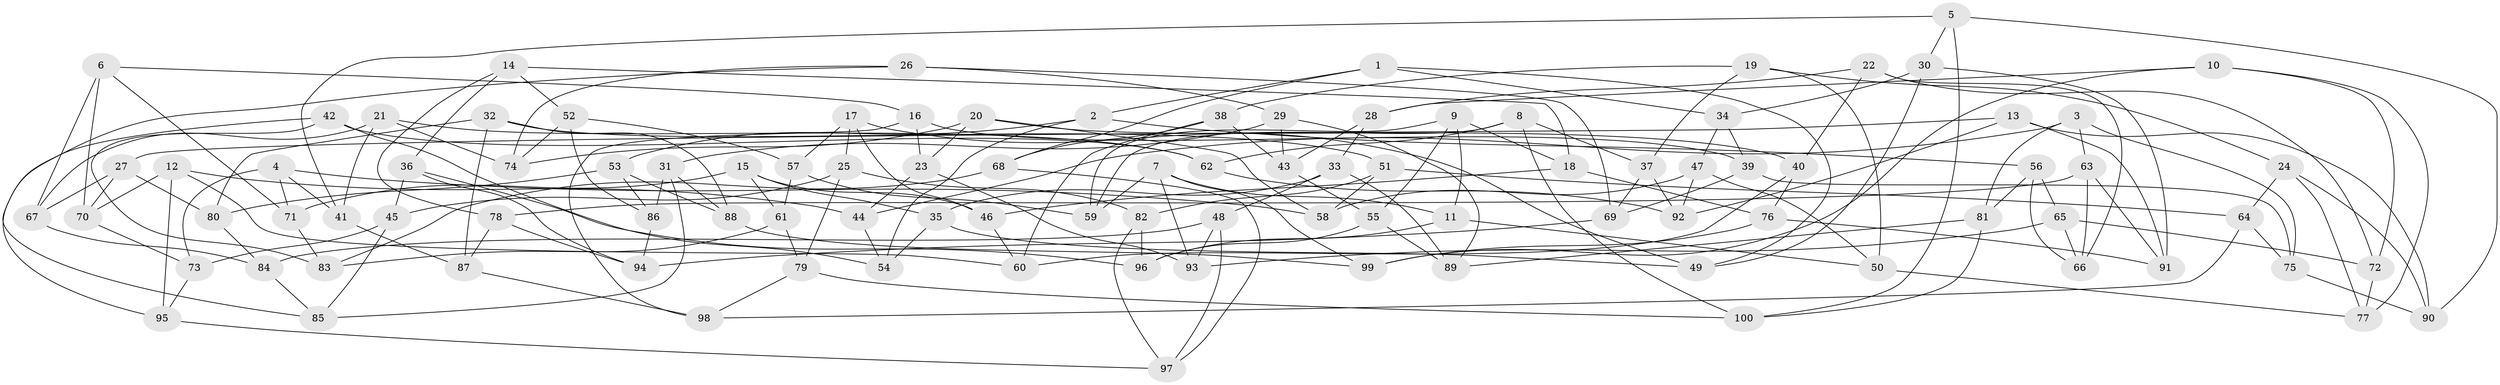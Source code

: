// Generated by graph-tools (version 1.1) at 2025/39/02/21/25 10:39:01]
// undirected, 100 vertices, 200 edges
graph export_dot {
graph [start="1"]
  node [color=gray90,style=filled];
  1;
  2;
  3;
  4;
  5;
  6;
  7;
  8;
  9;
  10;
  11;
  12;
  13;
  14;
  15;
  16;
  17;
  18;
  19;
  20;
  21;
  22;
  23;
  24;
  25;
  26;
  27;
  28;
  29;
  30;
  31;
  32;
  33;
  34;
  35;
  36;
  37;
  38;
  39;
  40;
  41;
  42;
  43;
  44;
  45;
  46;
  47;
  48;
  49;
  50;
  51;
  52;
  53;
  54;
  55;
  56;
  57;
  58;
  59;
  60;
  61;
  62;
  63;
  64;
  65;
  66;
  67;
  68;
  69;
  70;
  71;
  72;
  73;
  74;
  75;
  76;
  77;
  78;
  79;
  80;
  81;
  82;
  83;
  84;
  85;
  86;
  87;
  88;
  89;
  90;
  91;
  92;
  93;
  94;
  95;
  96;
  97;
  98;
  99;
  100;
  1 -- 49;
  1 -- 68;
  1 -- 2;
  1 -- 34;
  2 -- 54;
  2 -- 56;
  2 -- 53;
  3 -- 81;
  3 -- 44;
  3 -- 63;
  3 -- 75;
  4 -- 41;
  4 -- 71;
  4 -- 58;
  4 -- 73;
  5 -- 90;
  5 -- 30;
  5 -- 41;
  5 -- 100;
  6 -- 70;
  6 -- 67;
  6 -- 71;
  6 -- 16;
  7 -- 59;
  7 -- 99;
  7 -- 11;
  7 -- 93;
  8 -- 100;
  8 -- 37;
  8 -- 62;
  8 -- 59;
  9 -- 11;
  9 -- 55;
  9 -- 59;
  9 -- 18;
  10 -- 72;
  10 -- 99;
  10 -- 77;
  10 -- 28;
  11 -- 50;
  11 -- 96;
  12 -- 60;
  12 -- 70;
  12 -- 95;
  12 -- 44;
  13 -- 92;
  13 -- 90;
  13 -- 27;
  13 -- 91;
  14 -- 18;
  14 -- 36;
  14 -- 78;
  14 -- 52;
  15 -- 71;
  15 -- 35;
  15 -- 61;
  15 -- 46;
  16 -- 39;
  16 -- 23;
  16 -- 98;
  17 -- 57;
  17 -- 25;
  17 -- 46;
  17 -- 49;
  18 -- 46;
  18 -- 76;
  19 -- 37;
  19 -- 50;
  19 -- 24;
  19 -- 38;
  20 -- 40;
  20 -- 74;
  20 -- 23;
  20 -- 58;
  21 -- 62;
  21 -- 74;
  21 -- 41;
  21 -- 67;
  22 -- 28;
  22 -- 72;
  22 -- 66;
  22 -- 40;
  23 -- 44;
  23 -- 93;
  24 -- 77;
  24 -- 90;
  24 -- 64;
  25 -- 82;
  25 -- 79;
  25 -- 45;
  26 -- 69;
  26 -- 85;
  26 -- 29;
  26 -- 74;
  27 -- 70;
  27 -- 67;
  27 -- 80;
  28 -- 33;
  28 -- 43;
  29 -- 89;
  29 -- 43;
  29 -- 31;
  30 -- 34;
  30 -- 91;
  30 -- 49;
  31 -- 85;
  31 -- 88;
  31 -- 86;
  32 -- 51;
  32 -- 88;
  32 -- 80;
  32 -- 87;
  33 -- 35;
  33 -- 89;
  33 -- 48;
  34 -- 47;
  34 -- 39;
  35 -- 49;
  35 -- 54;
  36 -- 96;
  36 -- 45;
  36 -- 94;
  37 -- 69;
  37 -- 92;
  38 -- 43;
  38 -- 68;
  38 -- 60;
  39 -- 75;
  39 -- 69;
  40 -- 76;
  40 -- 60;
  41 -- 87;
  42 -- 95;
  42 -- 83;
  42 -- 62;
  42 -- 54;
  43 -- 55;
  44 -- 54;
  45 -- 73;
  45 -- 85;
  46 -- 60;
  47 -- 92;
  47 -- 58;
  47 -- 50;
  48 -- 84;
  48 -- 93;
  48 -- 97;
  50 -- 77;
  51 -- 64;
  51 -- 82;
  51 -- 58;
  52 -- 86;
  52 -- 74;
  52 -- 57;
  53 -- 86;
  53 -- 80;
  53 -- 88;
  55 -- 89;
  55 -- 96;
  56 -- 65;
  56 -- 81;
  56 -- 66;
  57 -- 61;
  57 -- 59;
  61 -- 83;
  61 -- 79;
  62 -- 92;
  63 -- 66;
  63 -- 91;
  63 -- 78;
  64 -- 75;
  64 -- 98;
  65 -- 72;
  65 -- 66;
  65 -- 93;
  67 -- 84;
  68 -- 83;
  68 -- 97;
  69 -- 94;
  70 -- 73;
  71 -- 83;
  72 -- 77;
  73 -- 95;
  75 -- 90;
  76 -- 99;
  76 -- 91;
  78 -- 94;
  78 -- 87;
  79 -- 98;
  79 -- 100;
  80 -- 84;
  81 -- 100;
  81 -- 89;
  82 -- 97;
  82 -- 96;
  84 -- 85;
  86 -- 94;
  87 -- 98;
  88 -- 99;
  95 -- 97;
}
